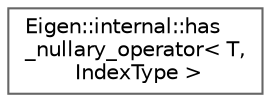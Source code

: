 digraph "类继承关系图"
{
 // LATEX_PDF_SIZE
  bgcolor="transparent";
  edge [fontname=Helvetica,fontsize=10,labelfontname=Helvetica,labelfontsize=10];
  node [fontname=Helvetica,fontsize=10,shape=box,height=0.2,width=0.4];
  rankdir="LR";
  Node0 [id="Node000000",label="Eigen::internal::has\l_nullary_operator\< T,\l IndexType \>",height=0.2,width=0.4,color="grey40", fillcolor="white", style="filled",URL="$struct_eigen_1_1internal_1_1has__nullary__operator.html",tooltip=" "];
}
